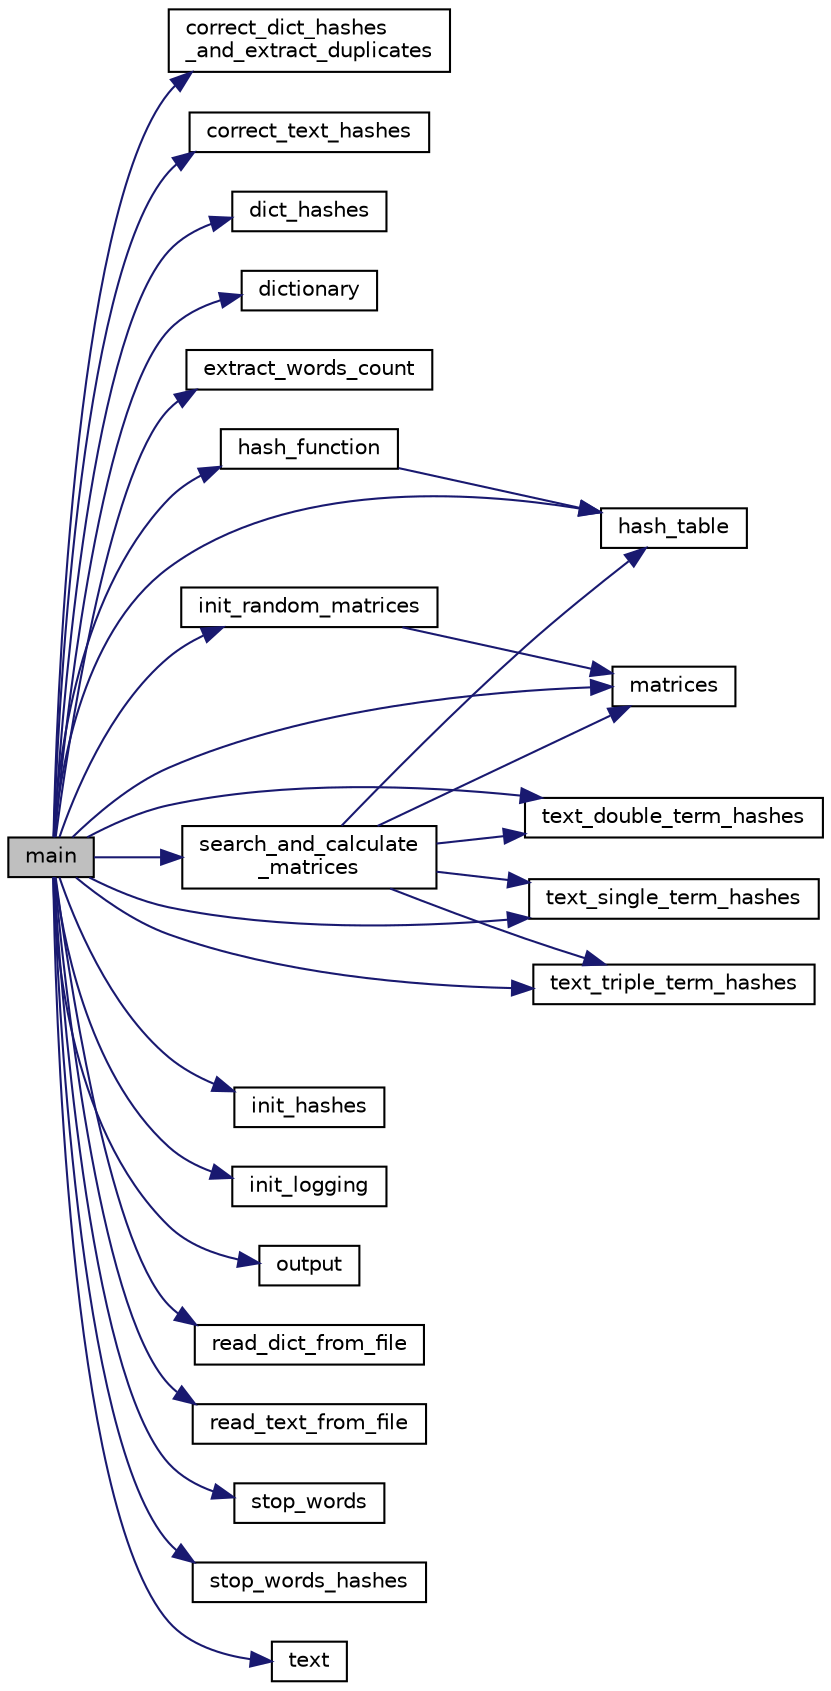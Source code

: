 digraph "main"
{
 // INTERACTIVE_SVG=YES
  edge [fontname="Helvetica",fontsize="10",labelfontname="Helvetica",labelfontsize="10"];
  node [fontname="Helvetica",fontsize="10",shape=record];
  rankdir="LR";
  Node0 [label="main",height=0.2,width=0.4,color="black", fillcolor="grey75", style="filled", fontcolor="black"];
  Node0 -> Node1 [color="midnightblue",fontsize="10",style="solid",fontname="Helvetica"];
  Node1 [label="correct_dict_hashes\l_and_extract_duplicates",height=0.2,width=0.4,color="black", fillcolor="white", style="filled",URL="$functions_8cpp.html#aacafc21762cbc40b57fc4c4012558a6b",tooltip="finding duplicates and correcting dictionary hashes "];
  Node0 -> Node2 [color="midnightblue",fontsize="10",style="solid",fontname="Helvetica"];
  Node2 [label="correct_text_hashes",height=0.2,width=0.4,color="black", fillcolor="white", style="filled",URL="$functions_8cpp.html#aa0cfb78bb344542605bbea5234600757",tooltip="correcting input text hashes, maybe there are duplicates "];
  Node0 -> Node3 [color="midnightblue",fontsize="10",style="solid",fontname="Helvetica"];
  Node3 [label="dict_hashes",height=0.2,width=0.4,color="black", fillcolor="white", style="filled",URL="$unit__tests_8cpp.html#ad49f583adbdd08fcbac8759dc1f4612b"];
  Node0 -> Node4 [color="midnightblue",fontsize="10",style="solid",fontname="Helvetica"];
  Node4 [label="dictionary",height=0.2,width=0.4,color="black", fillcolor="white", style="filled",URL="$unit__tests_8cpp.html#a8e62ff9efe3f1871f8d8092954e59d9b"];
  Node0 -> Node5 [color="midnightblue",fontsize="10",style="solid",fontname="Helvetica"];
  Node5 [label="extract_words_count",height=0.2,width=0.4,color="black", fillcolor="white", style="filled",URL="$functions_8cpp.html#acdee8ced740bddc4318c521d54b997c5"];
  Node0 -> Node6 [color="midnightblue",fontsize="10",style="solid",fontname="Helvetica"];
  Node6 [label="hash_function",height=0.2,width=0.4,color="black", fillcolor="white", style="filled",URL="$functions_8cpp.html#add7071b5bf6c35ebe7a72c1568efb48a",tooltip="hashing open adressing with linear probbing algorithm "];
  Node6 -> Node7 [color="midnightblue",fontsize="10",style="solid",fontname="Helvetica"];
  Node7 [label="hash_table",height=0.2,width=0.4,color="black", fillcolor="white", style="filled",URL="$unit__tests_8cpp.html#a47d1ef48124afb3373728ff2e99a1bf0"];
  Node0 -> Node7 [color="midnightblue",fontsize="10",style="solid",fontname="Helvetica"];
  Node0 -> Node8 [color="midnightblue",fontsize="10",style="solid",fontname="Helvetica"];
  Node8 [label="init_hashes",height=0.2,width=0.4,color="black", fillcolor="white", style="filled",URL="$functions_8cpp.html#ab21eafddc4219e1b277841a2bd2b77c4",tooltip="calculating hashes of words stored in words "];
  Node0 -> Node9 [color="midnightblue",fontsize="10",style="solid",fontname="Helvetica"];
  Node9 [label="init_logging",height=0.2,width=0.4,color="black", fillcolor="white", style="filled",URL="$functions_8cpp.html#ad8bf2ebe714bdb6a1e216ed7d9efa7a3",tooltip="This function helps in logging level. "];
  Node0 -> Node10 [color="midnightblue",fontsize="10",style="solid",fontname="Helvetica"];
  Node10 [label="init_random_matrices",height=0.2,width=0.4,color="black", fillcolor="white", style="filled",URL="$functions_8cpp.html#ace0d8a491c04e095dfdc122519e95531",tooltip="initializing random matrices "];
  Node10 -> Node11 [color="midnightblue",fontsize="10",style="solid",fontname="Helvetica"];
  Node11 [label="matrices",height=0.2,width=0.4,color="black", fillcolor="white", style="filled",URL="$unit__tests_8cpp.html#af1bccb24e1ec3f0ac4cf0b2ba66dba10"];
  Node0 -> Node11 [color="midnightblue",fontsize="10",style="solid",fontname="Helvetica"];
  Node0 -> Node12 [color="midnightblue",fontsize="10",style="solid",fontname="Helvetica"];
  Node12 [label="output",height=0.2,width=0.4,color="black", fillcolor="white", style="filled",URL="$unit__tests_8cpp.html#a17862d4ba768df159c2c87deec29808a"];
  Node0 -> Node13 [color="midnightblue",fontsize="10",style="solid",fontname="Helvetica"];
  Node13 [label="read_dict_from_file",height=0.2,width=0.4,color="black", fillcolor="white", style="filled",URL="$functions_8cpp.html#a321c9c67e522b8c2f10487e4285f6f66",tooltip="reading dictionary from file "];
  Node0 -> Node14 [color="midnightblue",fontsize="10",style="solid",fontname="Helvetica"];
  Node14 [label="read_text_from_file",height=0.2,width=0.4,color="black", fillcolor="white", style="filled",URL="$functions_8cpp.html#abcc4850712656eae12ab9ef71201cc4b",tooltip="reading input text, stop words from file "];
  Node0 -> Node15 [color="midnightblue",fontsize="10",style="solid",fontname="Helvetica"];
  Node15 [label="search_and_calculate\l_matrices",height=0.2,width=0.4,color="black", fillcolor="white", style="filled",URL="$functions_8cpp.html#a4a824c898b9d4a6b51237f1ecd3c0d72",tooltip="correcting input text hashes, maybe there are duplicates "];
  Node15 -> Node7 [color="midnightblue",fontsize="10",style="solid",fontname="Helvetica"];
  Node15 -> Node11 [color="midnightblue",fontsize="10",style="solid",fontname="Helvetica"];
  Node15 -> Node16 [color="midnightblue",fontsize="10",style="solid",fontname="Helvetica"];
  Node16 [label="text_double_term_hashes",height=0.2,width=0.4,color="black", fillcolor="white", style="filled",URL="$unit__tests_8cpp.html#adc8040ff5013b6062f2f6889fa639f86"];
  Node15 -> Node17 [color="midnightblue",fontsize="10",style="solid",fontname="Helvetica"];
  Node17 [label="text_single_term_hashes",height=0.2,width=0.4,color="black", fillcolor="white", style="filled",URL="$unit__tests_8cpp.html#adead36abe8d9007ecb96738b781d2b11"];
  Node15 -> Node18 [color="midnightblue",fontsize="10",style="solid",fontname="Helvetica"];
  Node18 [label="text_triple_term_hashes",height=0.2,width=0.4,color="black", fillcolor="white", style="filled",URL="$unit__tests_8cpp.html#a0528581581836f462ed3f5733654b32b"];
  Node0 -> Node19 [color="midnightblue",fontsize="10",style="solid",fontname="Helvetica"];
  Node19 [label="stop_words",height=0.2,width=0.4,color="black", fillcolor="white", style="filled",URL="$unit__tests_8cpp.html#aa750abf52c5bf627c7463e74e2abea7a"];
  Node0 -> Node20 [color="midnightblue",fontsize="10",style="solid",fontname="Helvetica"];
  Node20 [label="stop_words_hashes",height=0.2,width=0.4,color="black", fillcolor="white", style="filled",URL="$unit__tests_8cpp.html#ac7f4e93c08d879f3b08ab091dc8bfa85"];
  Node0 -> Node21 [color="midnightblue",fontsize="10",style="solid",fontname="Helvetica"];
  Node21 [label="text",height=0.2,width=0.4,color="black", fillcolor="white", style="filled",URL="$unit__tests_8cpp.html#a56954412c2a8c6970fb4a718981d17b1"];
  Node0 -> Node16 [color="midnightblue",fontsize="10",style="solid",fontname="Helvetica"];
  Node0 -> Node17 [color="midnightblue",fontsize="10",style="solid",fontname="Helvetica"];
  Node0 -> Node18 [color="midnightblue",fontsize="10",style="solid",fontname="Helvetica"];
}
